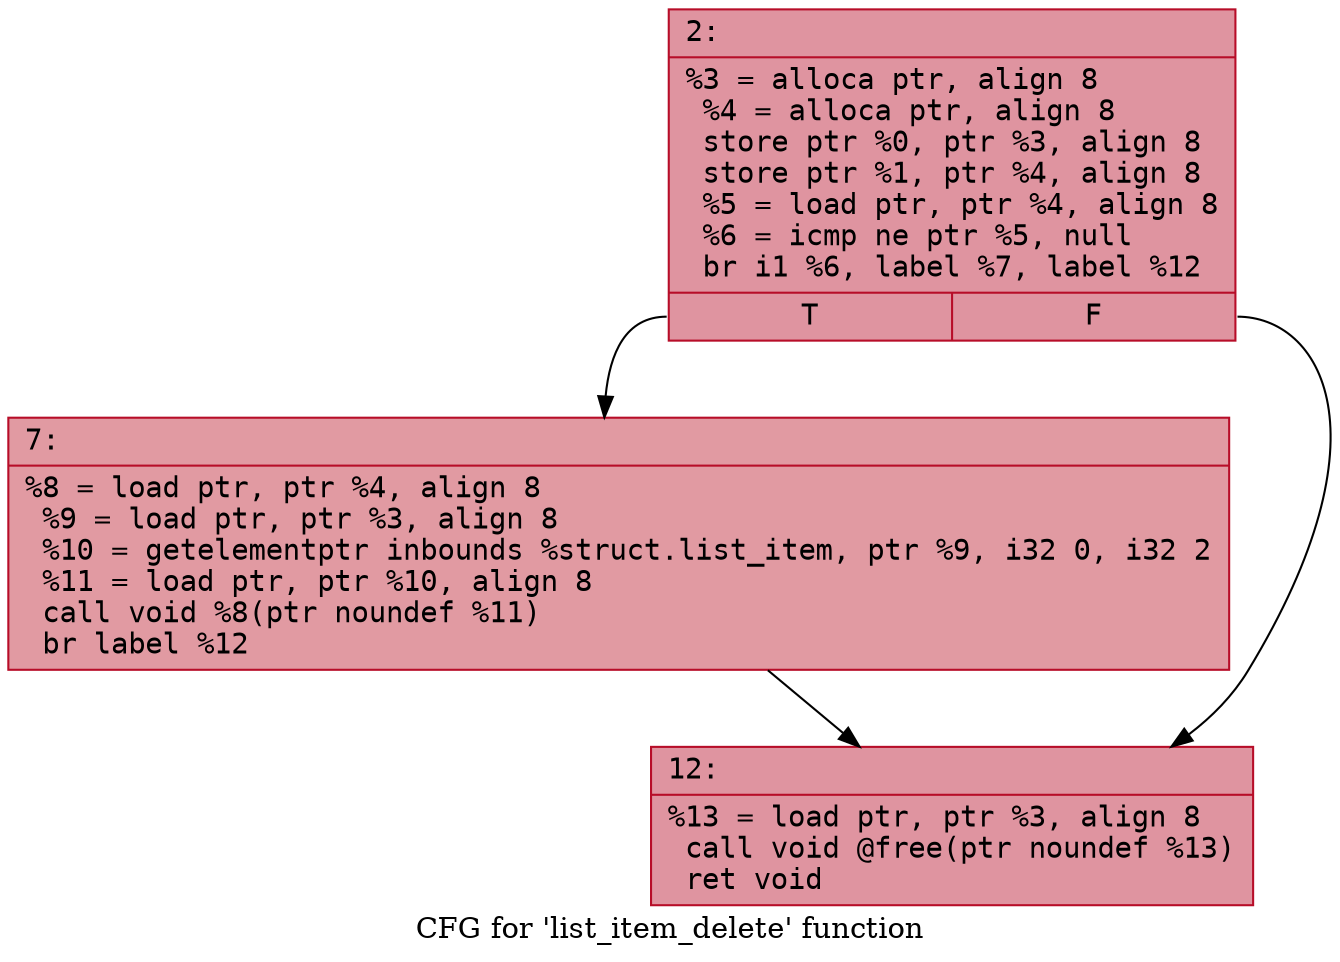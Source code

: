 digraph "CFG for 'list_item_delete' function" {
	label="CFG for 'list_item_delete' function";

	Node0x6000020314a0 [shape=record,color="#b70d28ff", style=filled, fillcolor="#b70d2870" fontname="Courier",label="{2:\l|  %3 = alloca ptr, align 8\l  %4 = alloca ptr, align 8\l  store ptr %0, ptr %3, align 8\l  store ptr %1, ptr %4, align 8\l  %5 = load ptr, ptr %4, align 8\l  %6 = icmp ne ptr %5, null\l  br i1 %6, label %7, label %12\l|{<s0>T|<s1>F}}"];
	Node0x6000020314a0:s0 -> Node0x6000020314f0[tooltip="2 -> 7\nProbability 62.50%" ];
	Node0x6000020314a0:s1 -> Node0x600002031540[tooltip="2 -> 12\nProbability 37.50%" ];
	Node0x6000020314f0 [shape=record,color="#b70d28ff", style=filled, fillcolor="#bb1b2c70" fontname="Courier",label="{7:\l|  %8 = load ptr, ptr %4, align 8\l  %9 = load ptr, ptr %3, align 8\l  %10 = getelementptr inbounds %struct.list_item, ptr %9, i32 0, i32 2\l  %11 = load ptr, ptr %10, align 8\l  call void %8(ptr noundef %11)\l  br label %12\l}"];
	Node0x6000020314f0 -> Node0x600002031540[tooltip="7 -> 12\nProbability 100.00%" ];
	Node0x600002031540 [shape=record,color="#b70d28ff", style=filled, fillcolor="#b70d2870" fontname="Courier",label="{12:\l|  %13 = load ptr, ptr %3, align 8\l  call void @free(ptr noundef %13)\l  ret void\l}"];
}
